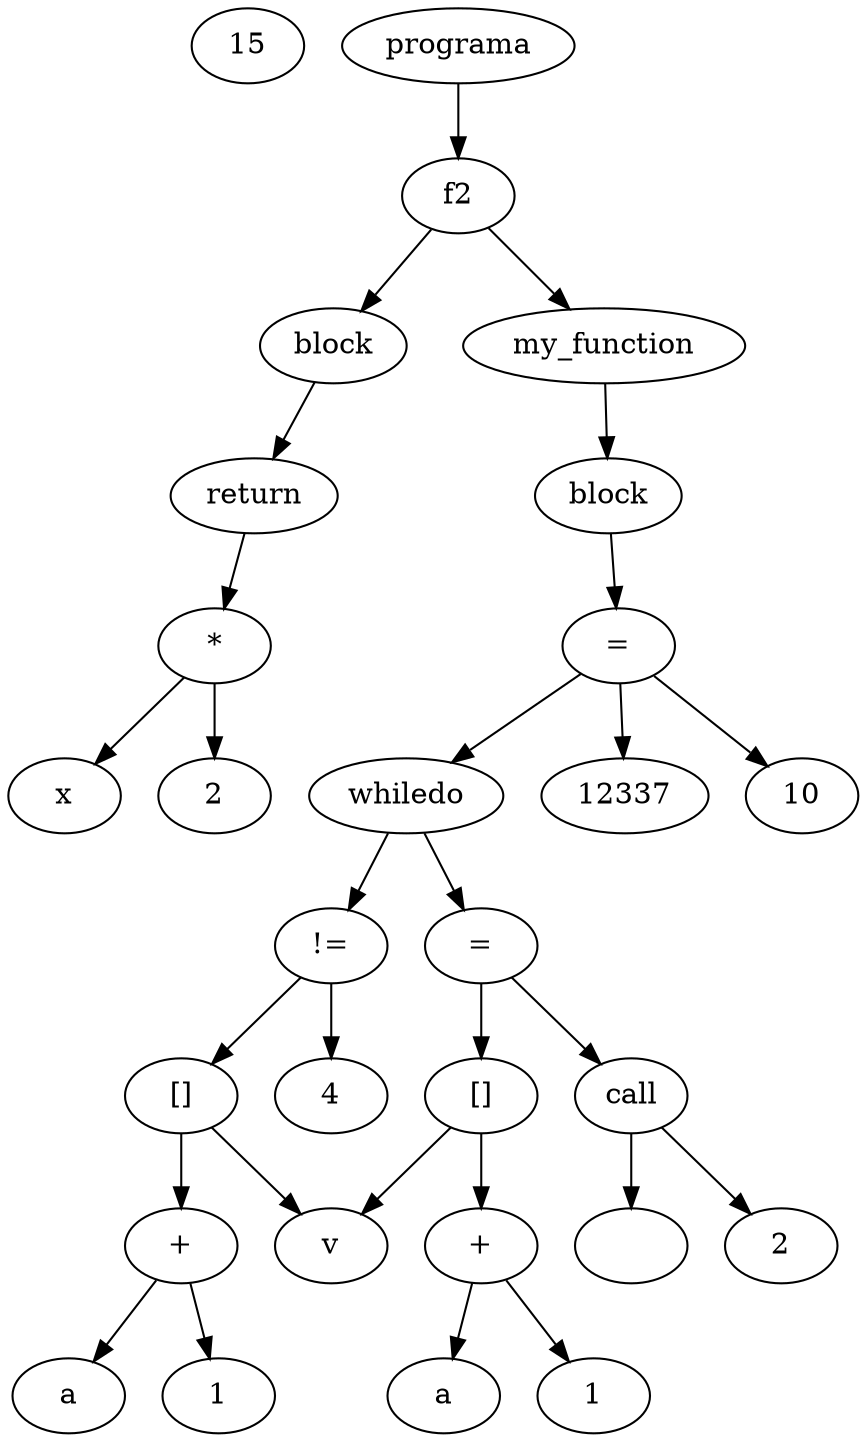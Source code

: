 digraph G {
node_0x1da0100 [label="15"]
node_0x1db3b90 [label="2"]
node_0x1db3c00 [label="x"]
node_0x1db3c30 [label="*"]
node_0x1db3c30 -> node_0x1db3b90
node_0x1db3c30 -> node_0x1db3c00
node_0x1db3c80 [label="return"]
node_0x1db3c80 -> node_0x1db3c30
node_0x1db3cd0 [label="block"]
node_0x1db3cd0 -> node_0x1db3c80
node_0x1db3d20 [label="f2"]
node_0x1db3d20 -> node_0x1db3cd0
node_0x1db8ca0 [label="12337"]
node_0x1db8cd0 [label="="]
node_0x1d82a00 [label="10"]
node_0x1db8cd0 -> node_0x1d82a00
node_0x1db8cd0 -> node_0x1db8ca0
node_0x1dbdc40 [label="a"]
node_0x1dc2b00 [label="1"]
node_0x1dc2b30 [label="+"]
node_0x1dc2b30 -> node_0x1dbdc40
node_0x1dc2b30 -> node_0x1dc2b00
node_0x1dc2b80 [label="[]"]
node_0x1d96400 [label="v"]
node_0x1dc2b80 -> node_0x1d96400
node_0x1dc2b80 -> node_0x1dc2b30
node_0x1dcc900 [label="4"]
node_0x1dcc930 [label="!="]
node_0x1dcc930 -> node_0x1dc2b80
node_0x1dcc930 -> node_0x1dcc900
node_0x1dd1870 [label="a"]
node_0x1dd18e0 [label="1"]
node_0x1dd1910 [label="+"]
node_0x1dd1910 -> node_0x1dd1870
node_0x1dd1910 -> node_0x1dd18e0
node_0x1dd19e0 [label="2"]
node_0x1dd1a10 [label="call"]
node_0x1d9b290 [label=""]
node_0x1dd1a10 -> node_0x1d9b290
node_0x1dd1a10 -> node_0x1dd19e0
node_0x1dd1a90 [label="="]
node_0x1dd1ac0 [label="[]"]
node_0x1d96400 [label="v"]
node_0x1dd1a90 -> node_0x1dd1ac0
node_0x1dd1a90 -> node_0x1dd1a10
node_0x1dd1ac0 -> node_0x1d96400
node_0x1dd1ac0 -> node_0x1dd1910
node_0x1dd1b60 [label="whiledo"]
node_0x1dd1b60 -> node_0x1dcc930
node_0x1dd1b60 -> node_0x1dd1a90
node_0x1db8cd0 -> node_0x1dd1b60
node_0x1dd1bb0 [label="block"]
node_0x1dd1bb0 -> node_0x1db8cd0
node_0x1dd1c00 [label="my_function"]
node_0x1dd1c00 -> node_0x1dd1bb0
node_0x1db3d20 -> node_0x1dd1c00
node_0x1dd1c50 [label="programa"]
node_0x1dd1c50 -> node_0x1db3d20
}

